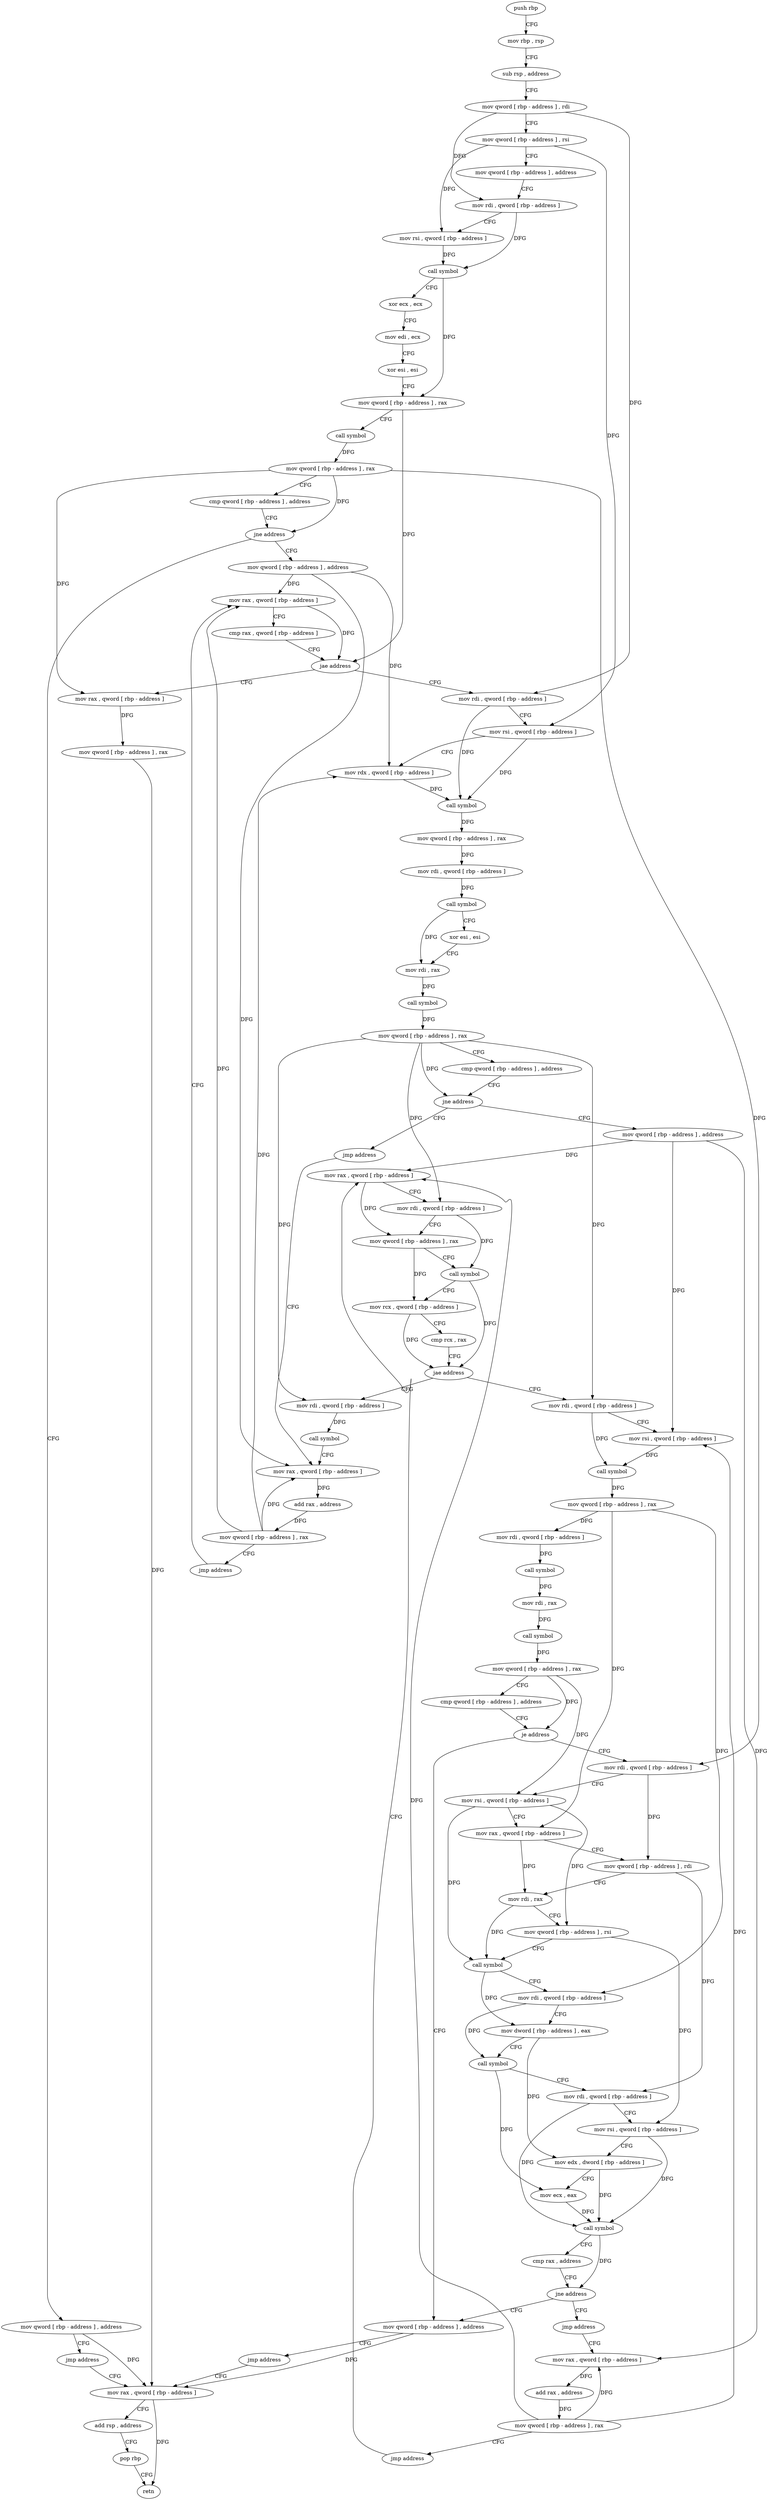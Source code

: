 digraph "func" {
"136704" [label = "push rbp" ]
"136705" [label = "mov rbp , rsp" ]
"136708" [label = "sub rsp , address" ]
"136715" [label = "mov qword [ rbp - address ] , rdi" ]
"136719" [label = "mov qword [ rbp - address ] , rsi" ]
"136723" [label = "mov qword [ rbp - address ] , address" ]
"136731" [label = "mov rdi , qword [ rbp - address ]" ]
"136735" [label = "mov rsi , qword [ rbp - address ]" ]
"136739" [label = "call symbol" ]
"136744" [label = "xor ecx , ecx" ]
"136746" [label = "mov edi , ecx" ]
"136748" [label = "xor esi , esi" ]
"136750" [label = "mov qword [ rbp - address ] , rax" ]
"136754" [label = "call symbol" ]
"136759" [label = "mov qword [ rbp - address ] , rax" ]
"136763" [label = "cmp qword [ rbp - address ] , address" ]
"136768" [label = "jne address" ]
"136787" [label = "mov qword [ rbp - address ] , address" ]
"136774" [label = "mov qword [ rbp - address ] , address" ]
"136795" [label = "mov rax , qword [ rbp - address ]" ]
"136782" [label = "jmp address" ]
"137097" [label = "mov rax , qword [ rbp - address ]" ]
"137089" [label = "mov rax , qword [ rbp - address ]" ]
"137093" [label = "mov qword [ rbp - address ] , rax" ]
"136809" [label = "mov rdi , qword [ rbp - address ]" ]
"136813" [label = "mov rsi , qword [ rbp - address ]" ]
"136817" [label = "mov rdx , qword [ rbp - address ]" ]
"136821" [label = "call symbol" ]
"136826" [label = "mov qword [ rbp - address ] , rax" ]
"136830" [label = "mov rdi , qword [ rbp - address ]" ]
"136834" [label = "call symbol" ]
"136839" [label = "xor esi , esi" ]
"136841" [label = "mov rdi , rax" ]
"136844" [label = "call symbol" ]
"136849" [label = "mov qword [ rbp - address ] , rax" ]
"136853" [label = "cmp qword [ rbp - address ] , address" ]
"136858" [label = "jne address" ]
"136869" [label = "mov qword [ rbp - address ] , address" ]
"136864" [label = "jmp address" ]
"137101" [label = "add rsp , address" ]
"137108" [label = "pop rbp" ]
"137109" [label = "retn" ]
"136877" [label = "mov rax , qword [ rbp - address ]" ]
"137070" [label = "mov rax , qword [ rbp - address ]" ]
"137061" [label = "mov rdi , qword [ rbp - address ]" ]
"137065" [label = "call symbol" ]
"136907" [label = "mov rdi , qword [ rbp - address ]" ]
"136911" [label = "mov rsi , qword [ rbp - address ]" ]
"136915" [label = "call symbol" ]
"136920" [label = "mov qword [ rbp - address ] , rax" ]
"136924" [label = "mov rdi , qword [ rbp - address ]" ]
"136928" [label = "call symbol" ]
"136933" [label = "mov rdi , rax" ]
"136936" [label = "call symbol" ]
"136941" [label = "mov qword [ rbp - address ] , rax" ]
"136945" [label = "cmp qword [ rbp - address ] , address" ]
"136950" [label = "je address" ]
"137024" [label = "mov qword [ rbp - address ] , address" ]
"136956" [label = "mov rdi , qword [ rbp - address ]" ]
"137074" [label = "add rax , address" ]
"137080" [label = "mov qword [ rbp - address ] , rax" ]
"137084" [label = "jmp address" ]
"136799" [label = "cmp rax , qword [ rbp - address ]" ]
"136803" [label = "jae address" ]
"137032" [label = "jmp address" ]
"136960" [label = "mov rsi , qword [ rbp - address ]" ]
"136964" [label = "mov rax , qword [ rbp - address ]" ]
"136968" [label = "mov qword [ rbp - address ] , rdi" ]
"136972" [label = "mov rdi , rax" ]
"136975" [label = "mov qword [ rbp - address ] , rsi" ]
"136979" [label = "call symbol" ]
"136984" [label = "mov rdi , qword [ rbp - address ]" ]
"136988" [label = "mov dword [ rbp - address ] , eax" ]
"136991" [label = "call symbol" ]
"136996" [label = "mov rdi , qword [ rbp - address ]" ]
"137000" [label = "mov rsi , qword [ rbp - address ]" ]
"137004" [label = "mov edx , dword [ rbp - address ]" ]
"137007" [label = "mov ecx , eax" ]
"137009" [label = "call symbol" ]
"137014" [label = "cmp rax , address" ]
"137018" [label = "jne address" ]
"137037" [label = "jmp address" ]
"137042" [label = "mov rax , qword [ rbp - address ]" ]
"137046" [label = "add rax , address" ]
"137052" [label = "mov qword [ rbp - address ] , rax" ]
"137056" [label = "jmp address" ]
"136881" [label = "mov rdi , qword [ rbp - address ]" ]
"136885" [label = "mov qword [ rbp - address ] , rax" ]
"136889" [label = "call symbol" ]
"136894" [label = "mov rcx , qword [ rbp - address ]" ]
"136898" [label = "cmp rcx , rax" ]
"136901" [label = "jae address" ]
"136704" -> "136705" [ label = "CFG" ]
"136705" -> "136708" [ label = "CFG" ]
"136708" -> "136715" [ label = "CFG" ]
"136715" -> "136719" [ label = "CFG" ]
"136715" -> "136731" [ label = "DFG" ]
"136715" -> "136809" [ label = "DFG" ]
"136719" -> "136723" [ label = "CFG" ]
"136719" -> "136735" [ label = "DFG" ]
"136719" -> "136813" [ label = "DFG" ]
"136723" -> "136731" [ label = "CFG" ]
"136731" -> "136735" [ label = "CFG" ]
"136731" -> "136739" [ label = "DFG" ]
"136735" -> "136739" [ label = "DFG" ]
"136739" -> "136744" [ label = "CFG" ]
"136739" -> "136750" [ label = "DFG" ]
"136744" -> "136746" [ label = "CFG" ]
"136746" -> "136748" [ label = "CFG" ]
"136748" -> "136750" [ label = "CFG" ]
"136750" -> "136754" [ label = "CFG" ]
"136750" -> "136803" [ label = "DFG" ]
"136754" -> "136759" [ label = "DFG" ]
"136759" -> "136763" [ label = "CFG" ]
"136759" -> "136768" [ label = "DFG" ]
"136759" -> "137089" [ label = "DFG" ]
"136759" -> "136956" [ label = "DFG" ]
"136763" -> "136768" [ label = "CFG" ]
"136768" -> "136787" [ label = "CFG" ]
"136768" -> "136774" [ label = "CFG" ]
"136787" -> "136795" [ label = "DFG" ]
"136787" -> "136817" [ label = "DFG" ]
"136787" -> "137070" [ label = "DFG" ]
"136774" -> "136782" [ label = "CFG" ]
"136774" -> "137097" [ label = "DFG" ]
"136795" -> "136799" [ label = "CFG" ]
"136795" -> "136803" [ label = "DFG" ]
"136782" -> "137097" [ label = "CFG" ]
"137097" -> "137101" [ label = "CFG" ]
"137097" -> "137109" [ label = "DFG" ]
"137089" -> "137093" [ label = "DFG" ]
"137093" -> "137097" [ label = "DFG" ]
"136809" -> "136813" [ label = "CFG" ]
"136809" -> "136821" [ label = "DFG" ]
"136813" -> "136817" [ label = "CFG" ]
"136813" -> "136821" [ label = "DFG" ]
"136817" -> "136821" [ label = "DFG" ]
"136821" -> "136826" [ label = "DFG" ]
"136826" -> "136830" [ label = "DFG" ]
"136830" -> "136834" [ label = "DFG" ]
"136834" -> "136839" [ label = "CFG" ]
"136834" -> "136841" [ label = "DFG" ]
"136839" -> "136841" [ label = "CFG" ]
"136841" -> "136844" [ label = "DFG" ]
"136844" -> "136849" [ label = "DFG" ]
"136849" -> "136853" [ label = "CFG" ]
"136849" -> "136858" [ label = "DFG" ]
"136849" -> "136881" [ label = "DFG" ]
"136849" -> "137061" [ label = "DFG" ]
"136849" -> "136907" [ label = "DFG" ]
"136853" -> "136858" [ label = "CFG" ]
"136858" -> "136869" [ label = "CFG" ]
"136858" -> "136864" [ label = "CFG" ]
"136869" -> "136877" [ label = "DFG" ]
"136869" -> "136911" [ label = "DFG" ]
"136869" -> "137042" [ label = "DFG" ]
"136864" -> "137070" [ label = "CFG" ]
"137101" -> "137108" [ label = "CFG" ]
"137108" -> "137109" [ label = "CFG" ]
"136877" -> "136881" [ label = "CFG" ]
"136877" -> "136885" [ label = "DFG" ]
"137070" -> "137074" [ label = "DFG" ]
"137061" -> "137065" [ label = "DFG" ]
"137065" -> "137070" [ label = "CFG" ]
"136907" -> "136911" [ label = "CFG" ]
"136907" -> "136915" [ label = "DFG" ]
"136911" -> "136915" [ label = "DFG" ]
"136915" -> "136920" [ label = "DFG" ]
"136920" -> "136924" [ label = "DFG" ]
"136920" -> "136964" [ label = "DFG" ]
"136920" -> "136984" [ label = "DFG" ]
"136924" -> "136928" [ label = "DFG" ]
"136928" -> "136933" [ label = "DFG" ]
"136933" -> "136936" [ label = "DFG" ]
"136936" -> "136941" [ label = "DFG" ]
"136941" -> "136945" [ label = "CFG" ]
"136941" -> "136950" [ label = "DFG" ]
"136941" -> "136960" [ label = "DFG" ]
"136945" -> "136950" [ label = "CFG" ]
"136950" -> "137024" [ label = "CFG" ]
"136950" -> "136956" [ label = "CFG" ]
"137024" -> "137032" [ label = "CFG" ]
"137024" -> "137097" [ label = "DFG" ]
"136956" -> "136960" [ label = "CFG" ]
"136956" -> "136968" [ label = "DFG" ]
"137074" -> "137080" [ label = "DFG" ]
"137080" -> "137084" [ label = "CFG" ]
"137080" -> "136795" [ label = "DFG" ]
"137080" -> "136817" [ label = "DFG" ]
"137080" -> "137070" [ label = "DFG" ]
"137084" -> "136795" [ label = "CFG" ]
"136799" -> "136803" [ label = "CFG" ]
"136803" -> "137089" [ label = "CFG" ]
"136803" -> "136809" [ label = "CFG" ]
"137032" -> "137097" [ label = "CFG" ]
"136960" -> "136964" [ label = "CFG" ]
"136960" -> "136975" [ label = "DFG" ]
"136960" -> "136979" [ label = "DFG" ]
"136964" -> "136968" [ label = "CFG" ]
"136964" -> "136972" [ label = "DFG" ]
"136968" -> "136972" [ label = "CFG" ]
"136968" -> "136996" [ label = "DFG" ]
"136972" -> "136975" [ label = "CFG" ]
"136972" -> "136979" [ label = "DFG" ]
"136975" -> "136979" [ label = "CFG" ]
"136975" -> "137000" [ label = "DFG" ]
"136979" -> "136984" [ label = "CFG" ]
"136979" -> "136988" [ label = "DFG" ]
"136984" -> "136988" [ label = "CFG" ]
"136984" -> "136991" [ label = "DFG" ]
"136988" -> "136991" [ label = "CFG" ]
"136988" -> "137004" [ label = "DFG" ]
"136991" -> "136996" [ label = "CFG" ]
"136991" -> "137007" [ label = "DFG" ]
"136996" -> "137000" [ label = "CFG" ]
"136996" -> "137009" [ label = "DFG" ]
"137000" -> "137004" [ label = "CFG" ]
"137000" -> "137009" [ label = "DFG" ]
"137004" -> "137007" [ label = "CFG" ]
"137004" -> "137009" [ label = "DFG" ]
"137007" -> "137009" [ label = "DFG" ]
"137009" -> "137014" [ label = "CFG" ]
"137009" -> "137018" [ label = "DFG" ]
"137014" -> "137018" [ label = "CFG" ]
"137018" -> "137037" [ label = "CFG" ]
"137018" -> "137024" [ label = "CFG" ]
"137037" -> "137042" [ label = "CFG" ]
"137042" -> "137046" [ label = "DFG" ]
"137046" -> "137052" [ label = "DFG" ]
"137052" -> "137056" [ label = "CFG" ]
"137052" -> "136877" [ label = "DFG" ]
"137052" -> "136911" [ label = "DFG" ]
"137052" -> "137042" [ label = "DFG" ]
"137056" -> "136877" [ label = "CFG" ]
"136881" -> "136885" [ label = "CFG" ]
"136881" -> "136889" [ label = "DFG" ]
"136885" -> "136889" [ label = "CFG" ]
"136885" -> "136894" [ label = "DFG" ]
"136889" -> "136894" [ label = "CFG" ]
"136889" -> "136901" [ label = "DFG" ]
"136894" -> "136898" [ label = "CFG" ]
"136894" -> "136901" [ label = "DFG" ]
"136898" -> "136901" [ label = "CFG" ]
"136901" -> "137061" [ label = "CFG" ]
"136901" -> "136907" [ label = "CFG" ]
}
